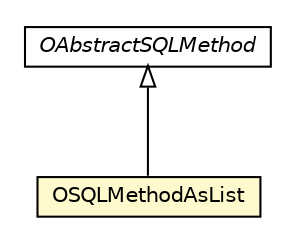 #!/usr/local/bin/dot
#
# Class diagram 
# Generated by UMLGraph version R5_6-24-gf6e263 (http://www.umlgraph.org/)
#

digraph G {
	edge [fontname="Helvetica",fontsize=10,labelfontname="Helvetica",labelfontsize=10];
	node [fontname="Helvetica",fontsize=10,shape=plaintext];
	nodesep=0.25;
	ranksep=0.5;
	// com.orientechnologies.orient.core.sql.method.misc.OAbstractSQLMethod
	c3443325 [label=<<table title="com.orientechnologies.orient.core.sql.method.misc.OAbstractSQLMethod" border="0" cellborder="1" cellspacing="0" cellpadding="2" port="p" href="./OAbstractSQLMethod.html">
		<tr><td><table border="0" cellspacing="0" cellpadding="1">
<tr><td align="center" balign="center"><font face="Helvetica-Oblique"> OAbstractSQLMethod </font></td></tr>
		</table></td></tr>
		</table>>, URL="./OAbstractSQLMethod.html", fontname="Helvetica", fontcolor="black", fontsize=10.0];
	// com.orientechnologies.orient.core.sql.method.misc.OSQLMethodAsList
	c3443342 [label=<<table title="com.orientechnologies.orient.core.sql.method.misc.OSQLMethodAsList" border="0" cellborder="1" cellspacing="0" cellpadding="2" port="p" bgcolor="lemonChiffon" href="./OSQLMethodAsList.html">
		<tr><td><table border="0" cellspacing="0" cellpadding="1">
<tr><td align="center" balign="center"> OSQLMethodAsList </td></tr>
		</table></td></tr>
		</table>>, URL="./OSQLMethodAsList.html", fontname="Helvetica", fontcolor="black", fontsize=10.0];
	//com.orientechnologies.orient.core.sql.method.misc.OSQLMethodAsList extends com.orientechnologies.orient.core.sql.method.misc.OAbstractSQLMethod
	c3443325:p -> c3443342:p [dir=back,arrowtail=empty];
}

